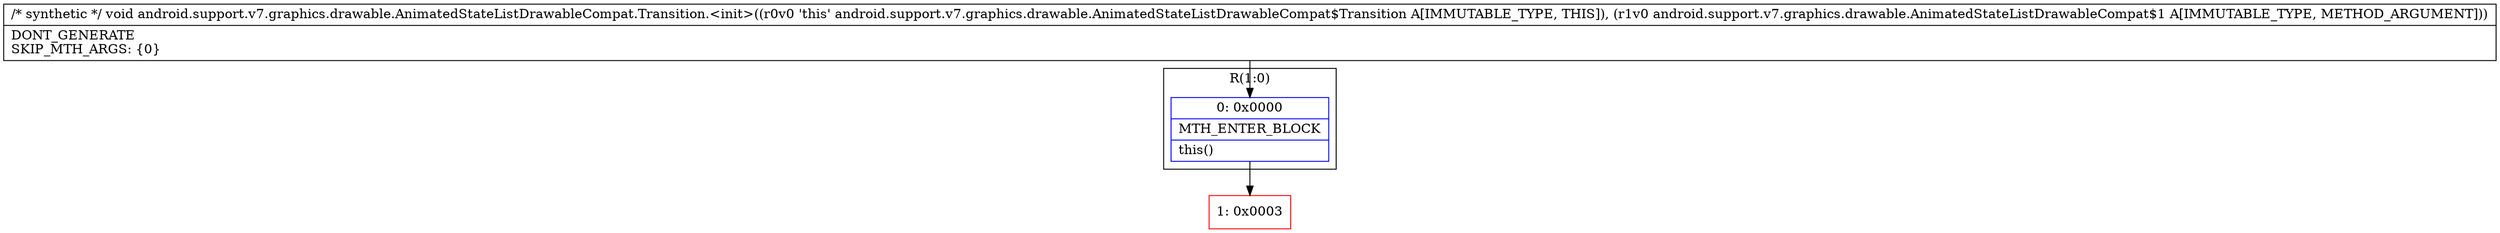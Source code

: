 digraph "CFG forandroid.support.v7.graphics.drawable.AnimatedStateListDrawableCompat.Transition.\<init\>(Landroid\/support\/v7\/graphics\/drawable\/AnimatedStateListDrawableCompat$1;)V" {
subgraph cluster_Region_540580905 {
label = "R(1:0)";
node [shape=record,color=blue];
Node_0 [shape=record,label="{0\:\ 0x0000|MTH_ENTER_BLOCK\l|this()\l}"];
}
Node_1 [shape=record,color=red,label="{1\:\ 0x0003}"];
MethodNode[shape=record,label="{\/* synthetic *\/ void android.support.v7.graphics.drawable.AnimatedStateListDrawableCompat.Transition.\<init\>((r0v0 'this' android.support.v7.graphics.drawable.AnimatedStateListDrawableCompat$Transition A[IMMUTABLE_TYPE, THIS]), (r1v0 android.support.v7.graphics.drawable.AnimatedStateListDrawableCompat$1 A[IMMUTABLE_TYPE, METHOD_ARGUMENT]))  | DONT_GENERATE\lSKIP_MTH_ARGS: \{0\}\l}"];
MethodNode -> Node_0;
Node_0 -> Node_1;
}

